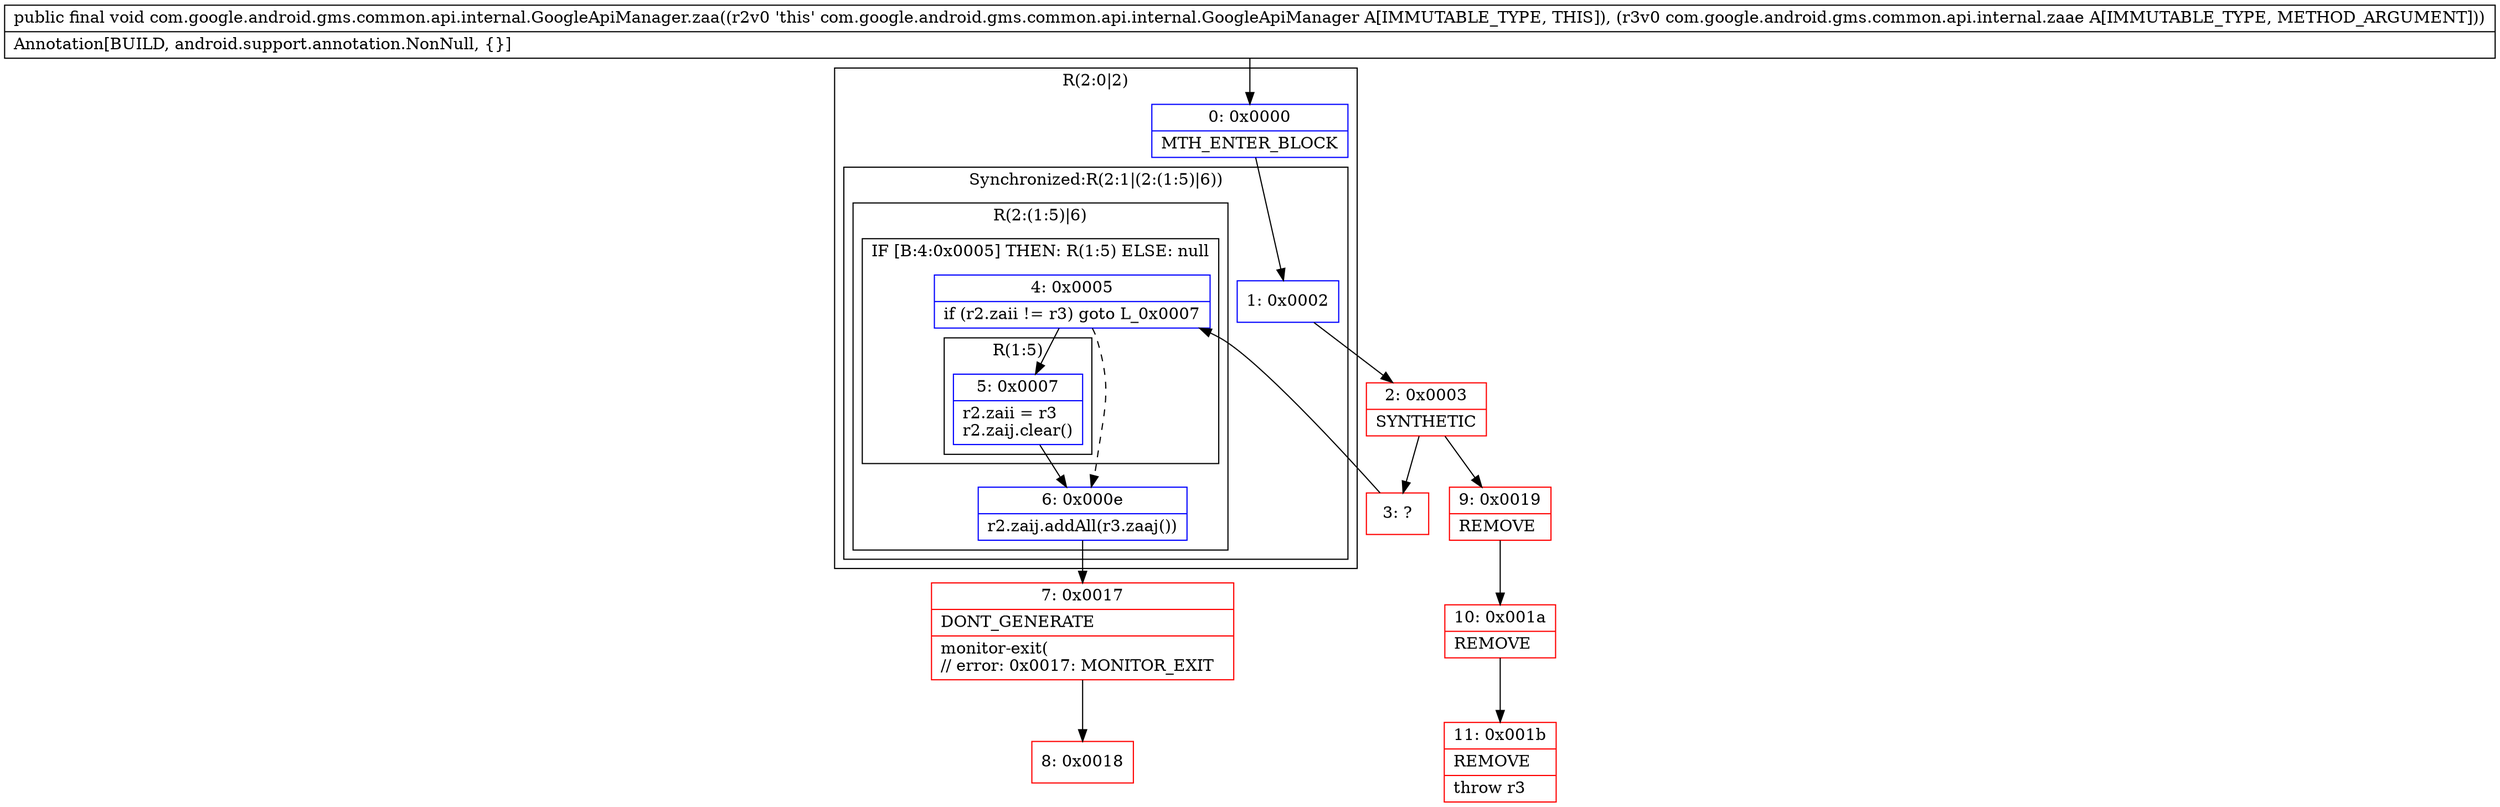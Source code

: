 digraph "CFG forcom.google.android.gms.common.api.internal.GoogleApiManager.zaa(Lcom\/google\/android\/gms\/common\/api\/internal\/zaae;)V" {
subgraph cluster_Region_621432006 {
label = "R(2:0|2)";
node [shape=record,color=blue];
Node_0 [shape=record,label="{0\:\ 0x0000|MTH_ENTER_BLOCK\l}"];
subgraph cluster_SynchronizedRegion_49645990 {
label = "Synchronized:R(2:1|(2:(1:5)|6))";
node [shape=record,color=blue];
Node_1 [shape=record,label="{1\:\ 0x0002}"];
subgraph cluster_Region_1245091653 {
label = "R(2:(1:5)|6)";
node [shape=record,color=blue];
subgraph cluster_IfRegion_1556372829 {
label = "IF [B:4:0x0005] THEN: R(1:5) ELSE: null";
node [shape=record,color=blue];
Node_4 [shape=record,label="{4\:\ 0x0005|if (r2.zaii != r3) goto L_0x0007\l}"];
subgraph cluster_Region_736056959 {
label = "R(1:5)";
node [shape=record,color=blue];
Node_5 [shape=record,label="{5\:\ 0x0007|r2.zaii = r3\lr2.zaij.clear()\l}"];
}
}
Node_6 [shape=record,label="{6\:\ 0x000e|r2.zaij.addAll(r3.zaaj())\l}"];
}
}
}
Node_2 [shape=record,color=red,label="{2\:\ 0x0003|SYNTHETIC\l}"];
Node_3 [shape=record,color=red,label="{3\:\ ?}"];
Node_7 [shape=record,color=red,label="{7\:\ 0x0017|DONT_GENERATE\l|monitor\-exit(\l\/\/ error: 0x0017: MONITOR_EXIT  \l}"];
Node_8 [shape=record,color=red,label="{8\:\ 0x0018}"];
Node_9 [shape=record,color=red,label="{9\:\ 0x0019|REMOVE\l}"];
Node_10 [shape=record,color=red,label="{10\:\ 0x001a|REMOVE\l}"];
Node_11 [shape=record,color=red,label="{11\:\ 0x001b|REMOVE\l|throw r3\l}"];
MethodNode[shape=record,label="{public final void com.google.android.gms.common.api.internal.GoogleApiManager.zaa((r2v0 'this' com.google.android.gms.common.api.internal.GoogleApiManager A[IMMUTABLE_TYPE, THIS]), (r3v0 com.google.android.gms.common.api.internal.zaae A[IMMUTABLE_TYPE, METHOD_ARGUMENT]))  | Annotation[BUILD, android.support.annotation.NonNull, \{\}]\l}"];
MethodNode -> Node_0;
Node_0 -> Node_1;
Node_1 -> Node_2;
Node_4 -> Node_5;
Node_4 -> Node_6[style=dashed];
Node_5 -> Node_6;
Node_6 -> Node_7;
Node_2 -> Node_3;
Node_2 -> Node_9;
Node_3 -> Node_4;
Node_7 -> Node_8;
Node_9 -> Node_10;
Node_10 -> Node_11;
}

